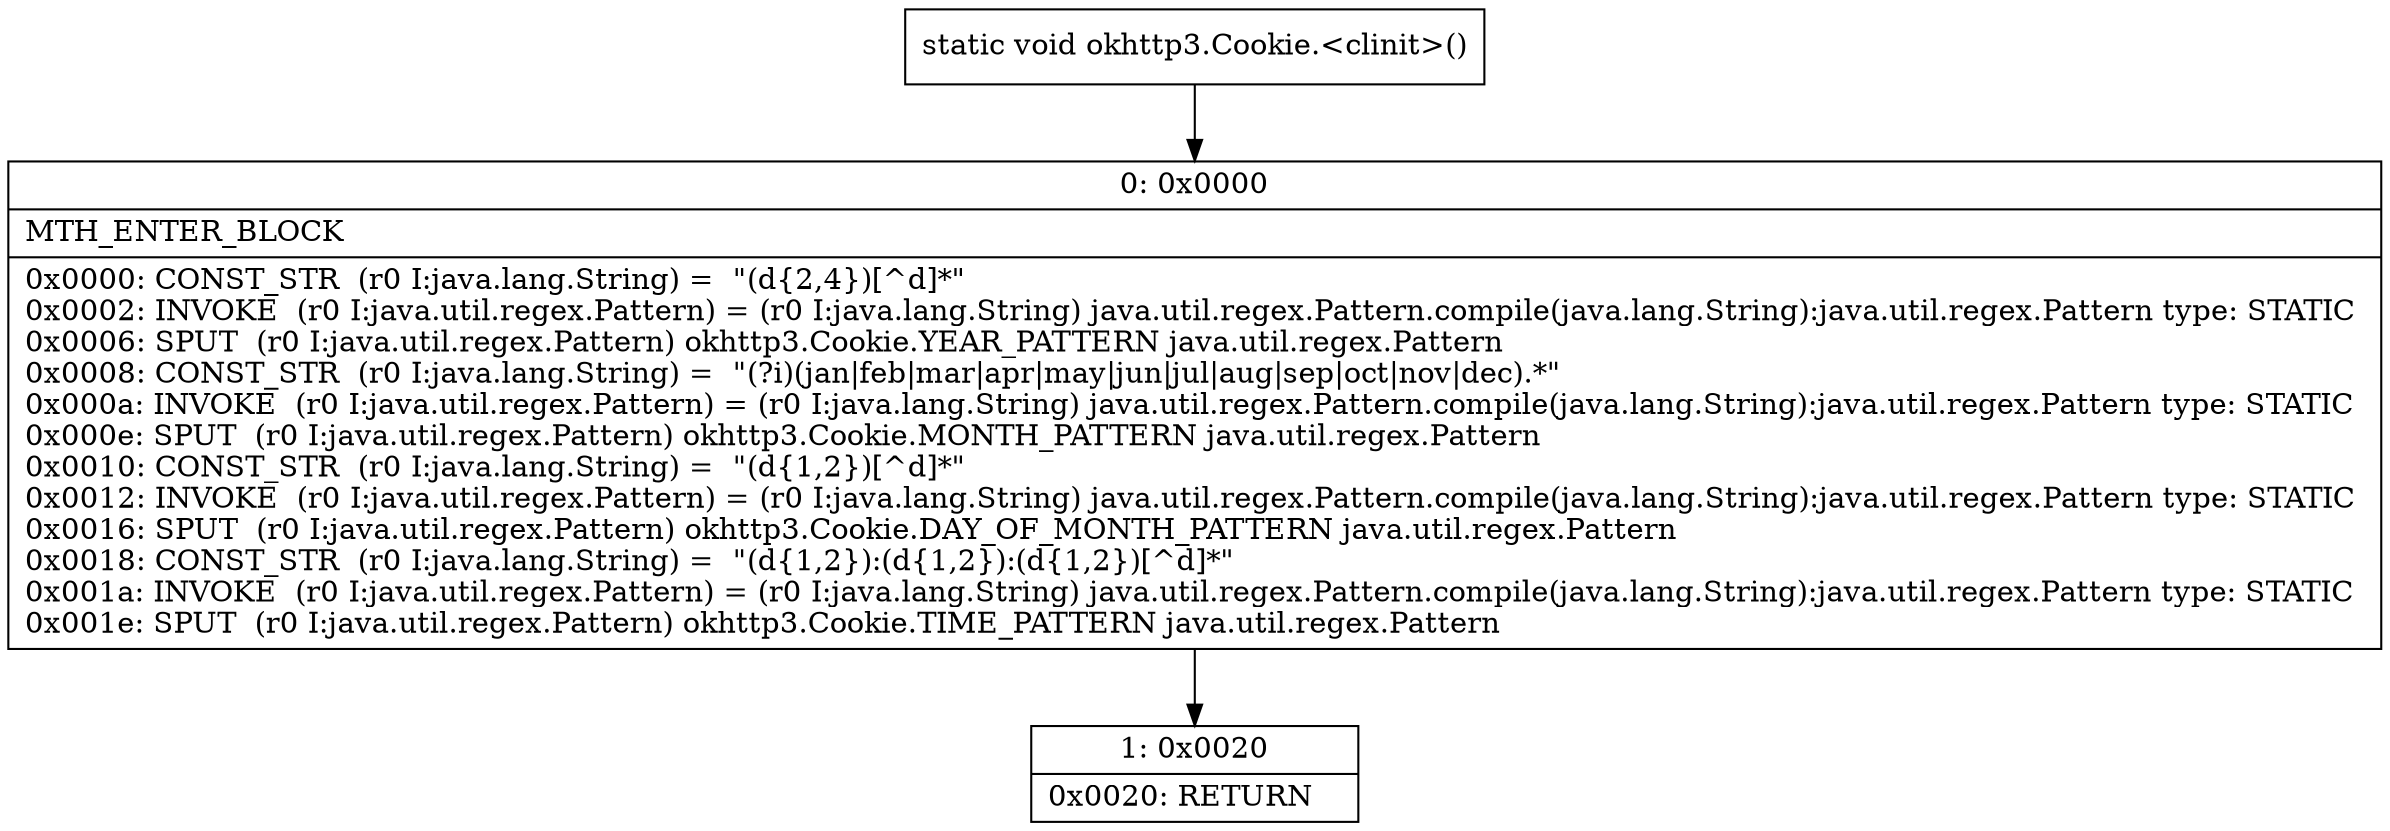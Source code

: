 digraph "CFG forokhttp3.Cookie.\<clinit\>()V" {
Node_0 [shape=record,label="{0\:\ 0x0000|MTH_ENTER_BLOCK\l|0x0000: CONST_STR  (r0 I:java.lang.String) =  \"(d\{2,4\})[^d]*\" \l0x0002: INVOKE  (r0 I:java.util.regex.Pattern) = (r0 I:java.lang.String) java.util.regex.Pattern.compile(java.lang.String):java.util.regex.Pattern type: STATIC \l0x0006: SPUT  (r0 I:java.util.regex.Pattern) okhttp3.Cookie.YEAR_PATTERN java.util.regex.Pattern \l0x0008: CONST_STR  (r0 I:java.lang.String) =  \"(?i)(jan\|feb\|mar\|apr\|may\|jun\|jul\|aug\|sep\|oct\|nov\|dec).*\" \l0x000a: INVOKE  (r0 I:java.util.regex.Pattern) = (r0 I:java.lang.String) java.util.regex.Pattern.compile(java.lang.String):java.util.regex.Pattern type: STATIC \l0x000e: SPUT  (r0 I:java.util.regex.Pattern) okhttp3.Cookie.MONTH_PATTERN java.util.regex.Pattern \l0x0010: CONST_STR  (r0 I:java.lang.String) =  \"(d\{1,2\})[^d]*\" \l0x0012: INVOKE  (r0 I:java.util.regex.Pattern) = (r0 I:java.lang.String) java.util.regex.Pattern.compile(java.lang.String):java.util.regex.Pattern type: STATIC \l0x0016: SPUT  (r0 I:java.util.regex.Pattern) okhttp3.Cookie.DAY_OF_MONTH_PATTERN java.util.regex.Pattern \l0x0018: CONST_STR  (r0 I:java.lang.String) =  \"(d\{1,2\}):(d\{1,2\}):(d\{1,2\})[^d]*\" \l0x001a: INVOKE  (r0 I:java.util.regex.Pattern) = (r0 I:java.lang.String) java.util.regex.Pattern.compile(java.lang.String):java.util.regex.Pattern type: STATIC \l0x001e: SPUT  (r0 I:java.util.regex.Pattern) okhttp3.Cookie.TIME_PATTERN java.util.regex.Pattern \l}"];
Node_1 [shape=record,label="{1\:\ 0x0020|0x0020: RETURN   \l}"];
MethodNode[shape=record,label="{static void okhttp3.Cookie.\<clinit\>() }"];
MethodNode -> Node_0;
Node_0 -> Node_1;
}

